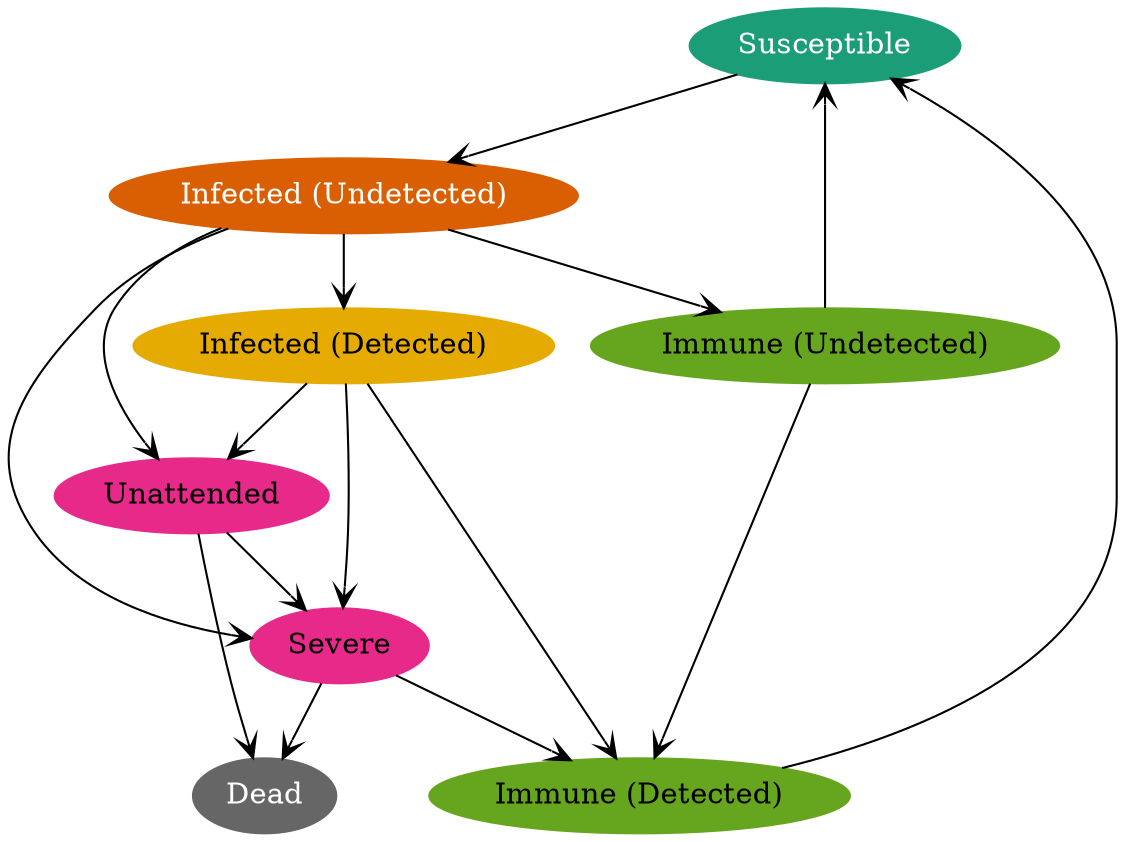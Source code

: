 digraph States{
    node [style=filled];
    edge [arrowhead=vee];
    "Susceptible" [color="#1b9e77", fontcolor=white];
    "Infected (Undetected)" [color="#d95f02", fontcolor=white];
    "Infected (Detected)" [color="#e6ab02"];
    "Unattended" [color="#e7298a"];
    "Severe" [color="#e7298a"];
    "Dead" [color="#666666", fontcolor=white];
    "Immune (Detected)" [color="#66a61e"];
    "Immune (Undetected)" [color="#66a61e"];
    "Susceptible" -> "Infected (Undetected)";
    "Infected (Undetected)" -> "Infected (Detected)";
    "Infected (Undetected)" -> "Severe";
    "Infected (Undetected)" -> "Unattended";
    "Infected (Undetected)" -> "Immune (Undetected)";
    "Infected (Detected)" -> "Severe";
    "Infected (Detected)" -> "Unattended";
    "Infected (Detected)" -> "Immune (Detected)";
    "Severe" -> "Immune (Detected)";
    "Severe" -> "Dead";
    "Unattended" -> "Severe";
    "Unattended" -> "Dead";
    "Immune (Detected)" -> "Susceptible";
    "Immune (Undetected)" -> "Susceptible";
    "Immune (Undetected)" -> "Immune (Detected)"
}
